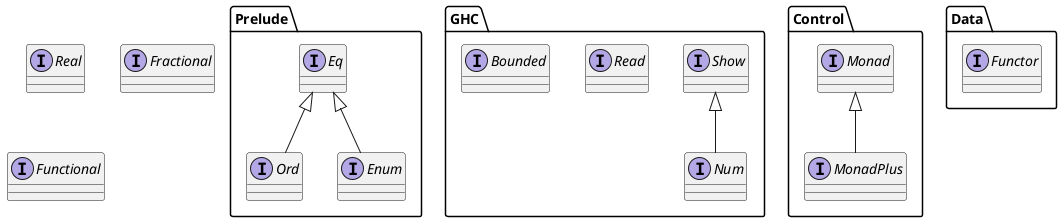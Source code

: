 @startuml
'https://hackage.haskell.org/package/base-4.15.0.0/docs/src/Prelude.html

interface Prelude.Eq
interface Prelude.Ord extends Prelude.Eq
interface Prelude.Enum extends Prelude.Eq
interface GHC.Show
interface GHC.Read
interface GHC.Bounded

interface GHC.Num extends GHC.Show

interface Control.Monad
interface Control.MonadPlus extends Control.Monad

interface Real
interface Fractional
interface Functional
interface Data.Functor

@enduml